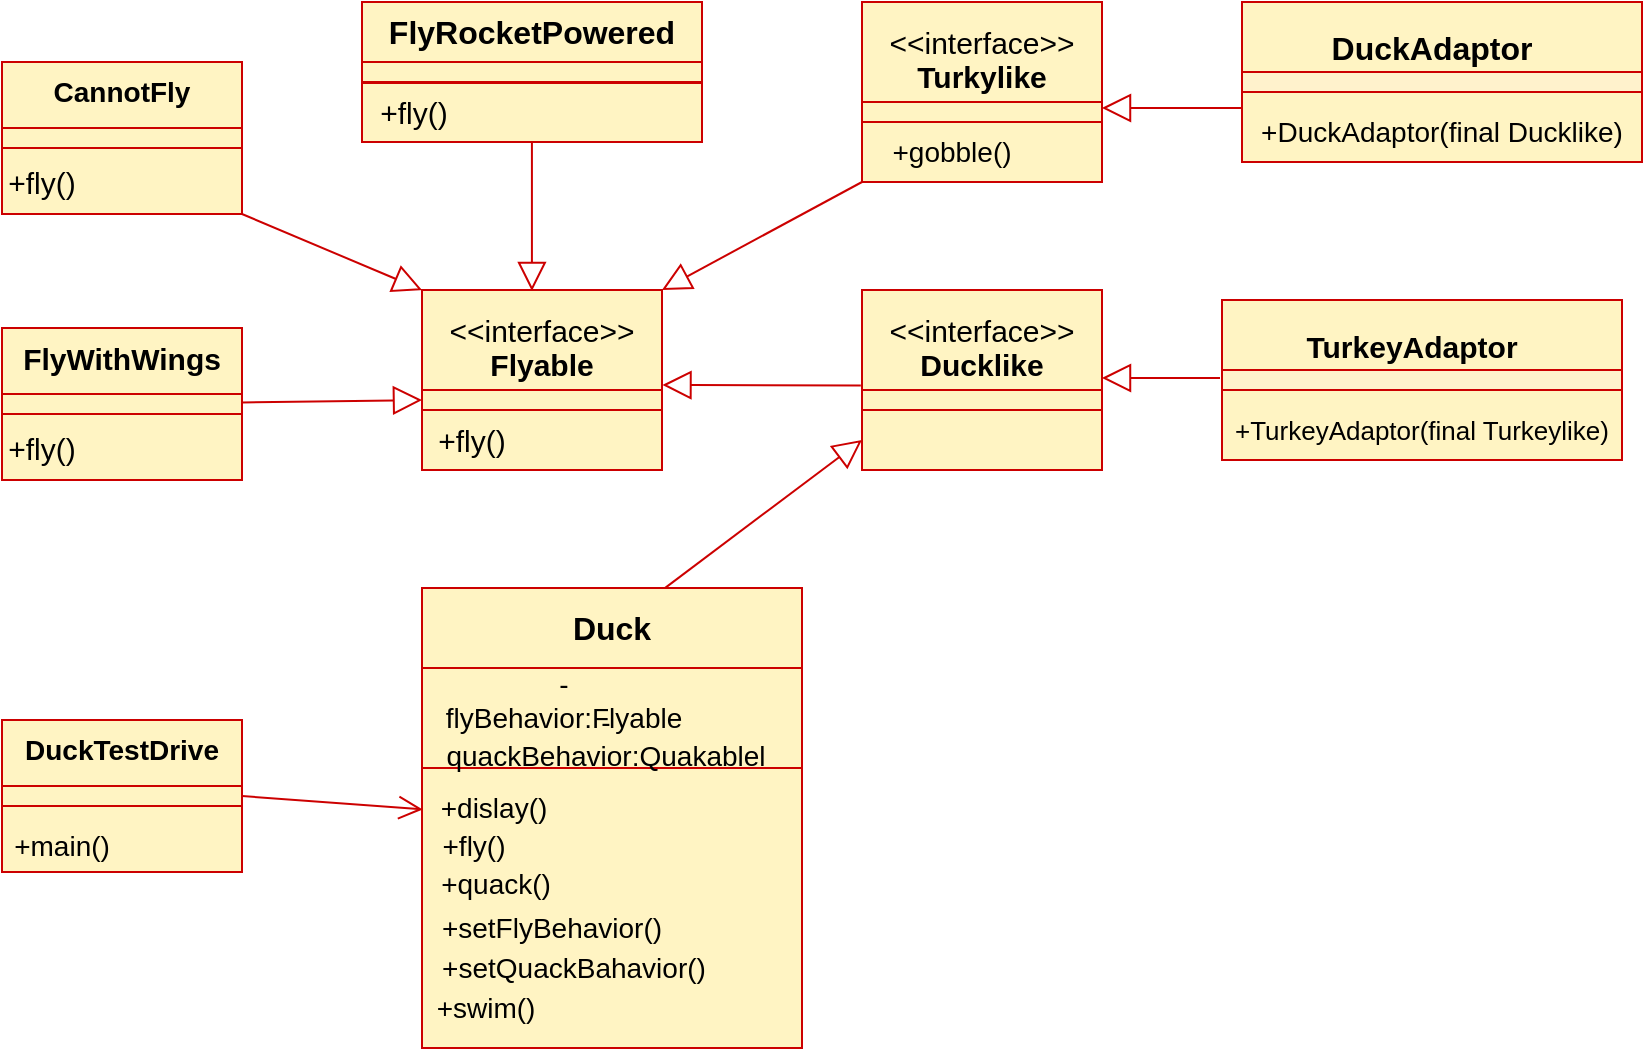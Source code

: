 <mxfile version="13.6.5" type="github"><diagram id="hZu4NtHUbr3AXml7KCnW" name="Page-1"><mxGraphModel dx="2031" dy="1130" grid="1" gridSize="10" guides="1" tooltips="1" connect="1" arrows="1" fold="1" page="1" pageScale="1" pageWidth="850" pageHeight="1100" math="0" shadow="0"><root><mxCell id="0"/><mxCell id="1" parent="0"/><mxCell id="rw5-ZgMJ-gWRHAKpnbrH-47" value="" style="edgeStyle=orthogonalEdgeStyle;orthogonalLoop=1;jettySize=auto;html=1;endArrow=block;endFill=0;strokeColor=#CC0000;endSize=12;rounded=0;" edge="1" parent="1" source="rw5-ZgMJ-gWRHAKpnbrH-1" target="rw5-ZgMJ-gWRHAKpnbrH-18"><mxGeometry relative="1" as="geometry"><Array as="points"><mxPoint x="600" y="90"/><mxPoint x="600" y="90"/></Array></mxGeometry></mxCell><mxCell id="rw5-ZgMJ-gWRHAKpnbrH-1" value="" style="rounded=0;whiteSpace=wrap;html=1;strokeWidth=1;strokeColor=#CC0000;fillColor=#FFF4C3;" vertex="1" parent="1"><mxGeometry x="640" y="37" width="200" height="80" as="geometry"/></mxCell><mxCell id="rw5-ZgMJ-gWRHAKpnbrH-2" value="" style="rounded=0;whiteSpace=wrap;html=1;fillColor=#fff2cc;strokeWidth=1;strokeColor=#CC0000;" vertex="1" parent="1"><mxGeometry x="640" y="72" width="200" height="10" as="geometry"/></mxCell><mxCell id="rw5-ZgMJ-gWRHAKpnbrH-5" value="&lt;font style=&quot;font-size: 16px&quot;&gt;&lt;b&gt;DuckAdaptor&lt;/b&gt;&lt;/font&gt;" style="text;html=1;strokeColor=none;fillColor=none;align=center;verticalAlign=middle;whiteSpace=wrap;rounded=0;" vertex="1" parent="1"><mxGeometry x="700" y="45" width="70" height="30" as="geometry"/></mxCell><mxCell id="rw5-ZgMJ-gWRHAKpnbrH-9" value="&lt;font style=&quot;font-size: 14px&quot;&gt;+DuckAdaptor(final Ducklike)&lt;/font&gt;" style="text;html=1;strokeColor=none;fillColor=none;align=center;verticalAlign=middle;whiteSpace=wrap;rounded=0;" vertex="1" parent="1"><mxGeometry x="645" y="92" width="190" height="20" as="geometry"/></mxCell><mxCell id="rw5-ZgMJ-gWRHAKpnbrH-12" value="" style="rounded=0;whiteSpace=wrap;html=1;strokeColor=#CC0000;strokeWidth=1;fillColor=#FFF4C3;gradientColor=none;" vertex="1" parent="1"><mxGeometry x="450" y="37" width="120" height="50" as="geometry"/></mxCell><mxCell id="rw5-ZgMJ-gWRHAKpnbrH-18" value="" style="rounded=0;whiteSpace=wrap;html=1;strokeColor=#CC0000;strokeWidth=1;fillColor=#FFF4C3;gradientColor=none;" vertex="1" parent="1"><mxGeometry x="450" y="87" width="120" height="10" as="geometry"/></mxCell><mxCell id="rw5-ZgMJ-gWRHAKpnbrH-94" value="" style="edgeStyle=none;rounded=0;jumpStyle=none;orthogonalLoop=1;jettySize=auto;html=1;endArrow=block;endFill=0;strokeColor=#CC0000;exitX=0;exitY=1;exitDx=0;exitDy=0;strokeWidth=1;entryX=1;entryY=0;entryDx=0;entryDy=0;endSize=12;" edge="1" parent="1" source="rw5-ZgMJ-gWRHAKpnbrH-20" target="rw5-ZgMJ-gWRHAKpnbrH-63"><mxGeometry relative="1" as="geometry"/></mxCell><mxCell id="rw5-ZgMJ-gWRHAKpnbrH-20" value="" style="rounded=0;whiteSpace=wrap;html=1;strokeColor=#CC0000;strokeWidth=1;fillColor=#FFF4C3;gradientColor=none;" vertex="1" parent="1"><mxGeometry x="450" y="97" width="120" height="30" as="geometry"/></mxCell><mxCell id="rw5-ZgMJ-gWRHAKpnbrH-21" value="&lt;font style=&quot;font-size: 15px&quot;&gt;&amp;lt;&amp;lt;interface&amp;gt;&amp;gt;&lt;/font&gt;" style="text;html=1;strokeColor=none;fillColor=none;align=center;verticalAlign=middle;whiteSpace=wrap;rounded=0;" vertex="1" parent="1"><mxGeometry x="490" y="47" width="40" height="20" as="geometry"/></mxCell><mxCell id="rw5-ZgMJ-gWRHAKpnbrH-23" value="&lt;font style=&quot;font-size: 15px&quot;&gt;&lt;b&gt;&lt;font style=&quot;font-size: 15px&quot;&gt;Turkylike&lt;/font&gt;&lt;/b&gt;&lt;/font&gt;" style="text;html=1;strokeColor=none;fillColor=none;align=center;verticalAlign=middle;whiteSpace=wrap;rounded=0;" vertex="1" parent="1"><mxGeometry x="490" y="64" width="40" height="20" as="geometry"/></mxCell><mxCell id="rw5-ZgMJ-gWRHAKpnbrH-24" value="&lt;font style=&quot;font-size: 14px&quot;&gt;+gobble()&lt;/font&gt;" style="text;html=1;strokeColor=none;fillColor=none;align=center;verticalAlign=middle;whiteSpace=wrap;rounded=0;" vertex="1" parent="1"><mxGeometry x="475" y="102" width="40" height="20" as="geometry"/></mxCell><mxCell id="rw5-ZgMJ-gWRHAKpnbrH-28" value="" style="rounded=0;whiteSpace=wrap;html=1;strokeColor=#CC0000;strokeWidth=1;fillColor=#FFF4C3;gradientColor=none;" vertex="1" parent="1"><mxGeometry x="200" y="37" width="170" height="30" as="geometry"/></mxCell><mxCell id="rw5-ZgMJ-gWRHAKpnbrH-29" value="" style="rounded=0;whiteSpace=wrap;html=1;strokeColor=#CC0000;strokeWidth=1;fillColor=#FFF4C3;gradientColor=none;" vertex="1" parent="1"><mxGeometry x="200" y="67" width="170" height="10" as="geometry"/></mxCell><mxCell id="rw5-ZgMJ-gWRHAKpnbrH-91" value="" style="edgeStyle=orthogonalEdgeStyle;rounded=0;jumpStyle=none;orthogonalLoop=1;jettySize=auto;html=1;endArrow=block;endFill=0;strokeColor=#CC0000;entryX=0.458;entryY=0.01;entryDx=0;entryDy=0;entryPerimeter=0;endSize=12;" edge="1" parent="1" source="rw5-ZgMJ-gWRHAKpnbrH-30" target="rw5-ZgMJ-gWRHAKpnbrH-63"><mxGeometry relative="1" as="geometry"/></mxCell><mxCell id="rw5-ZgMJ-gWRHAKpnbrH-30" value="" style="rounded=0;whiteSpace=wrap;html=1;strokeColor=#CC0000;strokeWidth=1;fillColor=#FFF4C3;gradientColor=none;" vertex="1" parent="1"><mxGeometry x="200" y="77.5" width="170" height="29.5" as="geometry"/></mxCell><mxCell id="rw5-ZgMJ-gWRHAKpnbrH-31" value="&lt;font style=&quot;font-size: 16px&quot;&gt;&lt;b&gt;FlyRocketPowered&lt;/b&gt;&lt;/font&gt;" style="text;html=1;strokeColor=none;fillColor=none;align=center;verticalAlign=middle;whiteSpace=wrap;rounded=0;" vertex="1" parent="1"><mxGeometry x="265" y="42" width="40" height="20" as="geometry"/></mxCell><mxCell id="rw5-ZgMJ-gWRHAKpnbrH-32" value="&lt;font style=&quot;font-size: 15px&quot;&gt;+fly()&lt;/font&gt;" style="text;html=1;strokeColor=none;fillColor=none;align=center;verticalAlign=middle;whiteSpace=wrap;rounded=0;" vertex="1" parent="1"><mxGeometry x="206" y="82" width="40" height="20" as="geometry"/></mxCell><mxCell id="rw5-ZgMJ-gWRHAKpnbrH-36" value="" style="rounded=0;whiteSpace=wrap;html=1;strokeColor=#CC0000;strokeWidth=1;fillColor=#FFF4C3;gradientColor=none;" vertex="1" parent="1"><mxGeometry x="20" y="67" width="120" height="33" as="geometry"/></mxCell><mxCell id="rw5-ZgMJ-gWRHAKpnbrH-37" value="" style="rounded=0;whiteSpace=wrap;html=1;strokeColor=#CC0000;strokeWidth=1;fillColor=#FFF4C3;gradientColor=none;" vertex="1" parent="1"><mxGeometry x="20" y="100" width="120" height="10" as="geometry"/></mxCell><mxCell id="rw5-ZgMJ-gWRHAKpnbrH-92" value="" style="rounded=0;jumpStyle=none;orthogonalLoop=1;jettySize=auto;html=1;endArrow=block;endFill=0;strokeColor=#CC0000;entryX=0;entryY=0;entryDx=0;entryDy=0;exitX=1;exitY=1;exitDx=0;exitDy=0;endSize=12;" edge="1" parent="1" source="rw5-ZgMJ-gWRHAKpnbrH-38" target="rw5-ZgMJ-gWRHAKpnbrH-63"><mxGeometry relative="1" as="geometry"/></mxCell><mxCell id="rw5-ZgMJ-gWRHAKpnbrH-38" value="" style="rounded=0;whiteSpace=wrap;html=1;strokeColor=#CC0000;strokeWidth=1;fillColor=#FFF4C3;gradientColor=none;" vertex="1" parent="1"><mxGeometry x="20" y="110" width="120" height="33" as="geometry"/></mxCell><mxCell id="rw5-ZgMJ-gWRHAKpnbrH-39" value="&lt;b&gt;&lt;font style=&quot;font-size: 14px&quot;&gt;CannotFly&lt;/font&gt;&lt;/b&gt;" style="text;html=1;strokeColor=none;fillColor=none;align=center;verticalAlign=middle;whiteSpace=wrap;rounded=0;" vertex="1" parent="1"><mxGeometry x="60" y="72" width="40" height="20" as="geometry"/></mxCell><mxCell id="rw5-ZgMJ-gWRHAKpnbrH-40" value="&lt;font style=&quot;font-size: 15px&quot;&gt;+fly()&lt;/font&gt;" style="text;html=1;strokeColor=none;fillColor=none;align=center;verticalAlign=middle;whiteSpace=wrap;rounded=0;" vertex="1" parent="1"><mxGeometry x="20" y="117" width="40" height="20" as="geometry"/></mxCell><mxCell id="rw5-ZgMJ-gWRHAKpnbrH-49" value="" style="rounded=0;whiteSpace=wrap;html=1;strokeColor=#CC0000;strokeWidth=1;fillColor=#FFF4C3;gradientColor=none;" vertex="1" parent="1"><mxGeometry x="20" y="200" width="120" height="33" as="geometry"/></mxCell><mxCell id="rw5-ZgMJ-gWRHAKpnbrH-93" value="" style="edgeStyle=none;rounded=0;jumpStyle=none;orthogonalLoop=1;jettySize=auto;html=1;endArrow=block;endFill=0;strokeColor=#CC0000;entryX=0;entryY=0.5;entryDx=0;entryDy=0;endSize=12;" edge="1" parent="1" source="rw5-ZgMJ-gWRHAKpnbrH-50" target="rw5-ZgMJ-gWRHAKpnbrH-64"><mxGeometry relative="1" as="geometry"/></mxCell><mxCell id="rw5-ZgMJ-gWRHAKpnbrH-50" value="" style="rounded=0;whiteSpace=wrap;html=1;strokeColor=#CC0000;strokeWidth=1;fillColor=#FFF4C3;gradientColor=none;" vertex="1" parent="1"><mxGeometry x="20" y="233" width="120" height="10" as="geometry"/></mxCell><mxCell id="rw5-ZgMJ-gWRHAKpnbrH-51" value="" style="rounded=0;whiteSpace=wrap;html=1;strokeColor=#CC0000;strokeWidth=1;fillColor=#FFF4C3;gradientColor=none;" vertex="1" parent="1"><mxGeometry x="20" y="243" width="120" height="33" as="geometry"/></mxCell><mxCell id="rw5-ZgMJ-gWRHAKpnbrH-52" value="&lt;font style=&quot;font-size: 15px&quot;&gt;&lt;b&gt;&lt;font style=&quot;font-size: 15px&quot;&gt;FlyWithWings&lt;/font&gt;&lt;/b&gt;&lt;/font&gt;" style="text;html=1;strokeColor=none;fillColor=none;align=center;verticalAlign=middle;whiteSpace=wrap;rounded=0;" vertex="1" parent="1"><mxGeometry x="60" y="205" width="40" height="20" as="geometry"/></mxCell><mxCell id="rw5-ZgMJ-gWRHAKpnbrH-53" value="&lt;font style=&quot;font-size: 15px&quot;&gt;+fly()&lt;/font&gt;" style="text;html=1;strokeColor=none;fillColor=none;align=center;verticalAlign=middle;whiteSpace=wrap;rounded=0;" vertex="1" parent="1"><mxGeometry x="20" y="250" width="40" height="20" as="geometry"/></mxCell><mxCell id="rw5-ZgMJ-gWRHAKpnbrH-63" value="" style="rounded=0;whiteSpace=wrap;html=1;strokeColor=#CC0000;strokeWidth=1;fillColor=#FFF4C3;gradientColor=none;" vertex="1" parent="1"><mxGeometry x="230" y="181" width="120" height="50" as="geometry"/></mxCell><mxCell id="rw5-ZgMJ-gWRHAKpnbrH-64" value="" style="rounded=0;whiteSpace=wrap;html=1;strokeColor=#CC0000;strokeWidth=1;fillColor=#FFF4C3;gradientColor=none;" vertex="1" parent="1"><mxGeometry x="230" y="231" width="120" height="10" as="geometry"/></mxCell><mxCell id="rw5-ZgMJ-gWRHAKpnbrH-65" value="" style="rounded=0;whiteSpace=wrap;html=1;strokeColor=#CC0000;strokeWidth=1;fillColor=#FFF4C3;gradientColor=none;" vertex="1" parent="1"><mxGeometry x="230" y="241" width="120" height="30" as="geometry"/></mxCell><mxCell id="rw5-ZgMJ-gWRHAKpnbrH-66" value="&lt;font style=&quot;font-size: 15px&quot;&gt;&amp;lt;&amp;lt;interface&amp;gt;&amp;gt;&lt;/font&gt;" style="text;html=1;strokeColor=none;fillColor=none;align=center;verticalAlign=middle;whiteSpace=wrap;rounded=0;" vertex="1" parent="1"><mxGeometry x="270" y="191" width="40" height="20" as="geometry"/></mxCell><mxCell id="rw5-ZgMJ-gWRHAKpnbrH-67" value="&lt;font style=&quot;font-size: 15px&quot;&gt;&lt;b&gt;Flyable&lt;/b&gt;&lt;/font&gt;" style="text;html=1;strokeColor=none;fillColor=none;align=center;verticalAlign=middle;whiteSpace=wrap;rounded=0;" vertex="1" parent="1"><mxGeometry x="270" y="208" width="40" height="20" as="geometry"/></mxCell><mxCell id="rw5-ZgMJ-gWRHAKpnbrH-68" value="&lt;font style=&quot;font-size: 15px&quot;&gt;+fly()&lt;/font&gt;" style="text;html=1;strokeColor=none;fillColor=none;align=center;verticalAlign=middle;whiteSpace=wrap;rounded=0;" vertex="1" parent="1"><mxGeometry x="235" y="246" width="40" height="20" as="geometry"/></mxCell><mxCell id="rw5-ZgMJ-gWRHAKpnbrH-69" value="" style="rounded=0;whiteSpace=wrap;html=1;strokeColor=#CC0000;strokeWidth=1;fillColor=#FFF4C3;gradientColor=none;" vertex="1" parent="1"><mxGeometry x="450" y="181" width="120" height="50" as="geometry"/></mxCell><mxCell id="rw5-ZgMJ-gWRHAKpnbrH-70" value="" style="rounded=0;whiteSpace=wrap;html=1;strokeColor=#CC0000;strokeWidth=1;fillColor=#FFF4C3;gradientColor=none;" vertex="1" parent="1"><mxGeometry x="450" y="231" width="120" height="10" as="geometry"/></mxCell><mxCell id="rw5-ZgMJ-gWRHAKpnbrH-71" value="" style="rounded=0;whiteSpace=wrap;html=1;strokeColor=#CC0000;strokeWidth=1;fillColor=#FFF4C3;gradientColor=none;" vertex="1" parent="1"><mxGeometry x="450" y="241" width="120" height="30" as="geometry"/></mxCell><mxCell id="rw5-ZgMJ-gWRHAKpnbrH-72" value="&lt;font style=&quot;font-size: 15px&quot;&gt;&amp;lt;&amp;lt;interface&amp;gt;&amp;gt;&lt;/font&gt;" style="text;html=1;strokeColor=none;fillColor=none;align=center;verticalAlign=middle;whiteSpace=wrap;rounded=0;" vertex="1" parent="1"><mxGeometry x="490" y="191" width="40" height="20" as="geometry"/></mxCell><mxCell id="rw5-ZgMJ-gWRHAKpnbrH-73" value="&lt;font size=&quot;1&quot;&gt;&lt;b style=&quot;font-size: 15px&quot;&gt;Ducklike&lt;/b&gt;&lt;/font&gt;" style="text;html=1;strokeColor=none;fillColor=none;align=center;verticalAlign=middle;whiteSpace=wrap;rounded=0;" vertex="1" parent="1"><mxGeometry x="490" y="208" width="40" height="20" as="geometry"/></mxCell><mxCell id="rw5-ZgMJ-gWRHAKpnbrH-75" value="" style="rounded=0;whiteSpace=wrap;html=1;strokeWidth=1;strokeColor=#CC0000;fillColor=#FFF4C3;" vertex="1" parent="1"><mxGeometry x="630" y="186" width="200" height="80" as="geometry"/></mxCell><mxCell id="rw5-ZgMJ-gWRHAKpnbrH-76" value="" style="rounded=0;whiteSpace=wrap;html=1;fillColor=#fff2cc;strokeWidth=1;strokeColor=#CC0000;" vertex="1" parent="1"><mxGeometry x="630" y="221" width="200" height="10" as="geometry"/></mxCell><mxCell id="rw5-ZgMJ-gWRHAKpnbrH-77" value="&lt;font size=&quot;1&quot;&gt;&lt;b style=&quot;font-size: 15px&quot;&gt;TurkeyAdaptor&lt;/b&gt;&lt;/font&gt;" style="text;html=1;strokeColor=none;fillColor=none;align=center;verticalAlign=middle;whiteSpace=wrap;rounded=0;" vertex="1" parent="1"><mxGeometry x="690" y="194" width="70" height="30" as="geometry"/></mxCell><mxCell id="rw5-ZgMJ-gWRHAKpnbrH-78" value="&lt;font style=&quot;font-size: 13px&quot;&gt;+TurkeyAdaptor(final Turkeylike)&lt;/font&gt;" style="text;html=1;strokeColor=none;fillColor=none;align=center;verticalAlign=middle;whiteSpace=wrap;rounded=0;" vertex="1" parent="1"><mxGeometry x="635" y="241" width="190" height="20" as="geometry"/></mxCell><mxCell id="rw5-ZgMJ-gWRHAKpnbrH-96" value="" style="endArrow=block;html=1;strokeColor=#CC0000;strokeWidth=1;exitX=-0.005;exitY=0.956;exitDx=0;exitDy=0;entryX=1.002;entryY=0.95;entryDx=0;entryDy=0;endFill=0;endSize=12;exitPerimeter=0;entryPerimeter=0;" edge="1" parent="1" source="rw5-ZgMJ-gWRHAKpnbrH-69" target="rw5-ZgMJ-gWRHAKpnbrH-63"><mxGeometry width="50" height="50" relative="1" as="geometry"><mxPoint x="410" y="260" as="sourcePoint"/><mxPoint x="350" y="240" as="targetPoint"/><Array as="points"/></mxGeometry></mxCell><mxCell id="rw5-ZgMJ-gWRHAKpnbrH-98" value="" style="endArrow=block;html=1;strokeColor=#CC0000;strokeWidth=1;endFill=0;endSize=12;" edge="1" parent="1"><mxGeometry width="50" height="50" relative="1" as="geometry"><mxPoint x="629" y="225" as="sourcePoint"/><mxPoint x="570" y="225" as="targetPoint"/></mxGeometry></mxCell><mxCell id="rw5-ZgMJ-gWRHAKpnbrH-99" value="" style="rounded=0;whiteSpace=wrap;html=1;strokeColor=#CC0000;strokeWidth=1;fillColor=#FFF4C3;gradientColor=none;" vertex="1" parent="1"><mxGeometry x="230" y="330" width="190" height="40" as="geometry"/></mxCell><mxCell id="rw5-ZgMJ-gWRHAKpnbrH-100" value="" style="rounded=0;whiteSpace=wrap;html=1;strokeColor=#CC0000;strokeWidth=1;fillColor=#FFF4C3;gradientColor=none;" vertex="1" parent="1"><mxGeometry x="230" y="370" width="190" height="50" as="geometry"/></mxCell><mxCell id="rw5-ZgMJ-gWRHAKpnbrH-101" value="" style="rounded=0;whiteSpace=wrap;html=1;strokeColor=#CC0000;strokeWidth=1;fillColor=#FFF4C3;gradientColor=none;" vertex="1" parent="1"><mxGeometry x="230" y="420" width="190" height="140" as="geometry"/></mxCell><mxCell id="rw5-ZgMJ-gWRHAKpnbrH-102" value="&lt;font style=&quot;font-size: 16px&quot;&gt;&lt;b&gt;Duck&lt;/b&gt;&lt;/font&gt;" style="text;html=1;strokeColor=none;fillColor=none;align=center;verticalAlign=middle;whiteSpace=wrap;rounded=0;" vertex="1" parent="1"><mxGeometry x="305" y="340" width="40" height="20" as="geometry"/></mxCell><mxCell id="rw5-ZgMJ-gWRHAKpnbrH-104" value="&lt;font style=&quot;font-size: 14px&quot;&gt;+fly()&lt;/font&gt;" style="text;html=1;strokeColor=none;fillColor=none;align=center;verticalAlign=middle;whiteSpace=wrap;rounded=0;" vertex="1" parent="1"><mxGeometry x="236" y="449" width="40" height="20" as="geometry"/></mxCell><mxCell id="rw5-ZgMJ-gWRHAKpnbrH-105" value="&lt;div style=&quot;font-size: 14px&quot;&gt;-flyBehavior:Flyable&lt;/div&gt;" style="text;html=1;strokeColor=none;fillColor=none;align=center;verticalAlign=middle;whiteSpace=wrap;rounded=0;" vertex="1" parent="1"><mxGeometry x="281" y="376" width="40" height="20" as="geometry"/></mxCell><mxCell id="rw5-ZgMJ-gWRHAKpnbrH-107" value="&lt;font style=&quot;font-size: 14px&quot;&gt;-quackBehavior:Quakablel&lt;/font&gt;" style="text;html=1;strokeColor=none;fillColor=none;align=center;verticalAlign=middle;whiteSpace=wrap;rounded=0;" vertex="1" parent="1"><mxGeometry x="302" y="395" width="40" height="20" as="geometry"/></mxCell><mxCell id="rw5-ZgMJ-gWRHAKpnbrH-108" value="&lt;font style=&quot;font-size: 14px&quot;&gt;+dislay&lt;/font&gt;&lt;font style=&quot;font-size: 14px&quot;&gt;()&lt;/font&gt;" style="text;html=1;strokeColor=none;fillColor=none;align=center;verticalAlign=middle;whiteSpace=wrap;rounded=0;" vertex="1" parent="1"><mxGeometry x="246" y="430" width="40" height="20" as="geometry"/></mxCell><mxCell id="rw5-ZgMJ-gWRHAKpnbrH-109" value="&lt;font style=&quot;font-size: 14px&quot;&gt;+&lt;font style=&quot;font-size: 14px&quot;&gt;quack&lt;/font&gt;()&lt;/font&gt;" style="text;html=1;strokeColor=none;fillColor=none;align=center;verticalAlign=middle;whiteSpace=wrap;rounded=0;" vertex="1" parent="1"><mxGeometry x="247" y="468" width="40" height="20" as="geometry"/></mxCell><mxCell id="rw5-ZgMJ-gWRHAKpnbrH-110" value="&lt;font style=&quot;font-size: 14px&quot;&gt;+setFlyBehavior()&lt;/font&gt;" style="text;html=1;strokeColor=none;fillColor=none;align=center;verticalAlign=middle;whiteSpace=wrap;rounded=0;" vertex="1" parent="1"><mxGeometry x="275" y="490" width="40" height="20" as="geometry"/></mxCell><mxCell id="rw5-ZgMJ-gWRHAKpnbrH-111" value="&lt;font style=&quot;font-size: 14px&quot;&gt;+setQuackBahavior()&lt;/font&gt;" style="text;html=1;strokeColor=none;fillColor=none;align=center;verticalAlign=middle;whiteSpace=wrap;rounded=0;" vertex="1" parent="1"><mxGeometry x="286" y="510" width="40" height="20" as="geometry"/></mxCell><mxCell id="rw5-ZgMJ-gWRHAKpnbrH-113" value="&lt;font style=&quot;font-size: 14px&quot;&gt;+swim()&lt;/font&gt;" style="text;html=1;strokeColor=none;fillColor=none;align=center;verticalAlign=middle;whiteSpace=wrap;rounded=0;" vertex="1" parent="1"><mxGeometry x="242" y="530" width="40" height="20" as="geometry"/></mxCell><mxCell id="rw5-ZgMJ-gWRHAKpnbrH-114" value="" style="endArrow=block;html=1;strokeColor=#CC0000;strokeWidth=1;entryX=0;entryY=0.5;entryDx=0;entryDy=0;exitX=0.64;exitY=-0.002;exitDx=0;exitDy=0;exitPerimeter=0;endFill=0;endSize=12;" edge="1" parent="1" source="rw5-ZgMJ-gWRHAKpnbrH-99" target="rw5-ZgMJ-gWRHAKpnbrH-71"><mxGeometry width="50" height="50" relative="1" as="geometry"><mxPoint x="150" y="410" as="sourcePoint"/><mxPoint x="200" y="360" as="targetPoint"/></mxGeometry></mxCell><mxCell id="rw5-ZgMJ-gWRHAKpnbrH-115" value="" style="rounded=0;whiteSpace=wrap;html=1;strokeColor=#CC0000;strokeWidth=1;fillColor=#FFF4C3;gradientColor=none;" vertex="1" parent="1"><mxGeometry x="20" y="396" width="120" height="33" as="geometry"/></mxCell><mxCell id="rw5-ZgMJ-gWRHAKpnbrH-116" value="" style="rounded=0;whiteSpace=wrap;html=1;strokeColor=#CC0000;strokeWidth=1;fillColor=#FFF4C3;gradientColor=none;" vertex="1" parent="1"><mxGeometry x="20" y="429" width="120" height="10" as="geometry"/></mxCell><mxCell id="rw5-ZgMJ-gWRHAKpnbrH-117" value="" style="rounded=0;whiteSpace=wrap;html=1;strokeColor=#CC0000;strokeWidth=1;fillColor=#FFF4C3;gradientColor=none;" vertex="1" parent="1"><mxGeometry x="20" y="439" width="120" height="33" as="geometry"/></mxCell><mxCell id="rw5-ZgMJ-gWRHAKpnbrH-118" value="&lt;b&gt;&lt;font style=&quot;font-size: 14px&quot;&gt;DuckTestDrive&lt;/font&gt;&lt;/b&gt;" style="text;html=1;strokeColor=none;fillColor=none;align=center;verticalAlign=middle;whiteSpace=wrap;rounded=0;" vertex="1" parent="1"><mxGeometry x="60" y="401" width="40" height="20" as="geometry"/></mxCell><mxCell id="rw5-ZgMJ-gWRHAKpnbrH-119" value="&lt;font style=&quot;font-size: 14px&quot;&gt;+main()&lt;/font&gt;" style="text;html=1;strokeColor=none;fillColor=none;align=center;verticalAlign=middle;whiteSpace=wrap;rounded=0;" vertex="1" parent="1"><mxGeometry x="30" y="449" width="40" height="20" as="geometry"/></mxCell><mxCell id="rw5-ZgMJ-gWRHAKpnbrH-120" value="" style="endArrow=open;html=1;strokeColor=#CC0000;strokeWidth=1;exitX=1;exitY=0.5;exitDx=0;exitDy=0;entryX=0.002;entryY=0.148;entryDx=0;entryDy=0;entryPerimeter=0;endFill=0;endSize=10;" edge="1" parent="1" source="rw5-ZgMJ-gWRHAKpnbrH-116" target="rw5-ZgMJ-gWRHAKpnbrH-101"><mxGeometry width="50" height="50" relative="1" as="geometry"><mxPoint x="210" y="370" as="sourcePoint"/><mxPoint x="260" y="320" as="targetPoint"/></mxGeometry></mxCell></root></mxGraphModel></diagram></mxfile>